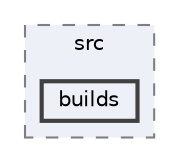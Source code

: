 digraph "nuli-avionics-flight-software/platformio_nuli_avionics_flight_software/src/builds"
{
 // LATEX_PDF_SIZE
  bgcolor="transparent";
  edge [fontname=Helvetica,fontsize=10,labelfontname=Helvetica,labelfontsize=10];
  node [fontname=Helvetica,fontsize=10,shape=box,height=0.2,width=0.4];
  compound=true
  subgraph clusterdir_b1a3547df3288ce2ff39086b4a8f4fe5 {
    graph [ bgcolor="#edf0f7", pencolor="grey50", label="src", fontname=Helvetica,fontsize=10 style="filled,dashed", URL="dir_b1a3547df3288ce2ff39086b4a8f4fe5.html",tooltip=""]
  dir_adc7eece1559af17646dc75786335560 [label="builds", fillcolor="#edf0f7", color="grey25", style="filled,bold", URL="dir_adc7eece1559af17646dc75786335560.html",tooltip=""];
  }
}
